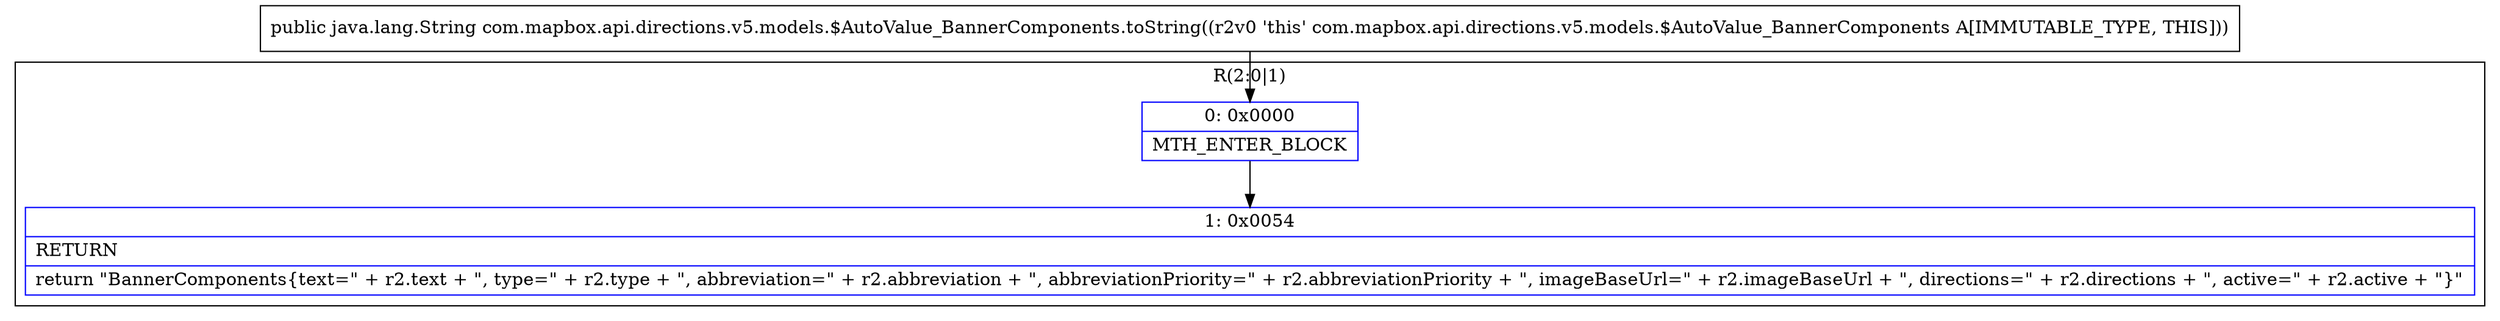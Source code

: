 digraph "CFG forcom.mapbox.api.directions.v5.models.$AutoValue_BannerComponents.toString()Ljava\/lang\/String;" {
subgraph cluster_Region_1912918887 {
label = "R(2:0|1)";
node [shape=record,color=blue];
Node_0 [shape=record,label="{0\:\ 0x0000|MTH_ENTER_BLOCK\l}"];
Node_1 [shape=record,label="{1\:\ 0x0054|RETURN\l|return \"BannerComponents\{text=\" + r2.text + \", type=\" + r2.type + \", abbreviation=\" + r2.abbreviation + \", abbreviationPriority=\" + r2.abbreviationPriority + \", imageBaseUrl=\" + r2.imageBaseUrl + \", directions=\" + r2.directions + \", active=\" + r2.active + \"\}\"\l}"];
}
MethodNode[shape=record,label="{public java.lang.String com.mapbox.api.directions.v5.models.$AutoValue_BannerComponents.toString((r2v0 'this' com.mapbox.api.directions.v5.models.$AutoValue_BannerComponents A[IMMUTABLE_TYPE, THIS])) }"];
MethodNode -> Node_0;
Node_0 -> Node_1;
}

